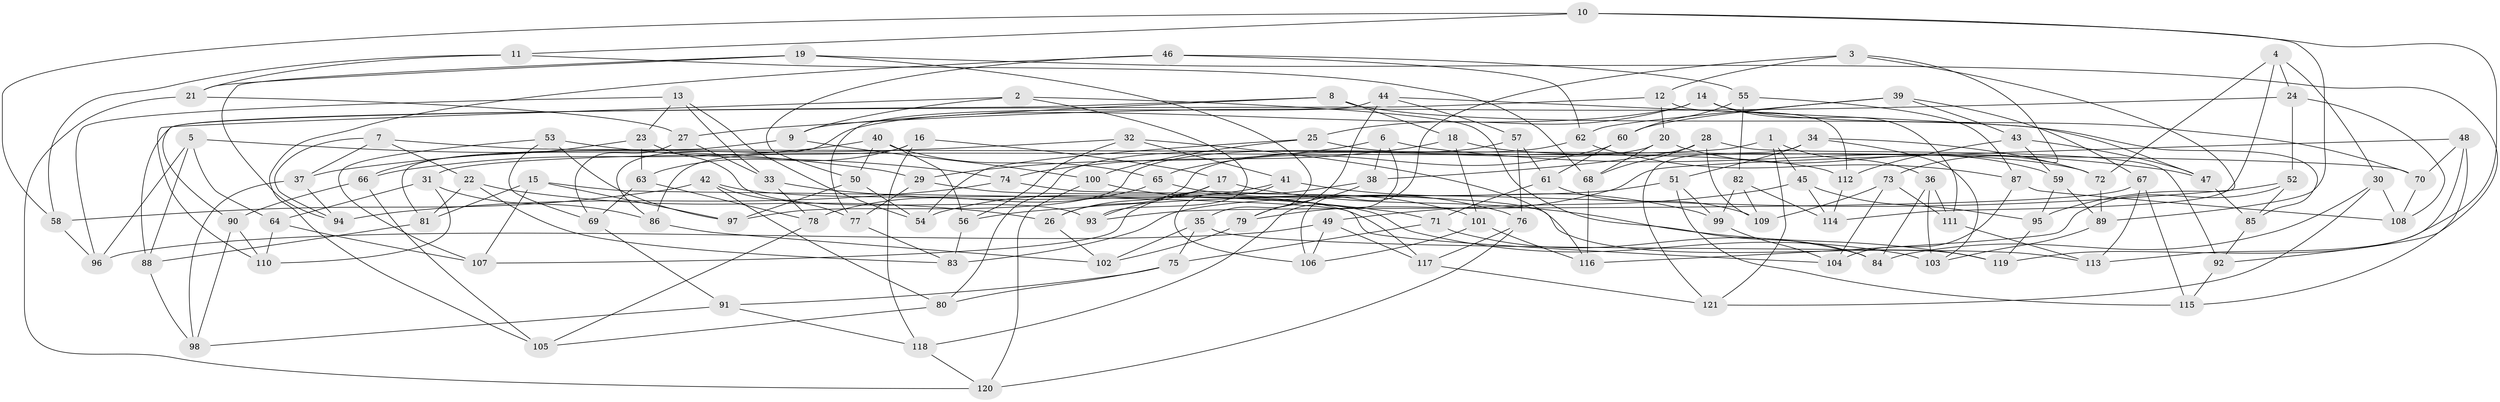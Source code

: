 // coarse degree distribution, {4: 0.3424657534246575, 6: 0.6301369863013698, 5: 0.0273972602739726}
// Generated by graph-tools (version 1.1) at 2025/52/02/27/25 19:52:27]
// undirected, 121 vertices, 242 edges
graph export_dot {
graph [start="1"]
  node [color=gray90,style=filled];
  1;
  2;
  3;
  4;
  5;
  6;
  7;
  8;
  9;
  10;
  11;
  12;
  13;
  14;
  15;
  16;
  17;
  18;
  19;
  20;
  21;
  22;
  23;
  24;
  25;
  26;
  27;
  28;
  29;
  30;
  31;
  32;
  33;
  34;
  35;
  36;
  37;
  38;
  39;
  40;
  41;
  42;
  43;
  44;
  45;
  46;
  47;
  48;
  49;
  50;
  51;
  52;
  53;
  54;
  55;
  56;
  57;
  58;
  59;
  60;
  61;
  62;
  63;
  64;
  65;
  66;
  67;
  68;
  69;
  70;
  71;
  72;
  73;
  74;
  75;
  76;
  77;
  78;
  79;
  80;
  81;
  82;
  83;
  84;
  85;
  86;
  87;
  88;
  89;
  90;
  91;
  92;
  93;
  94;
  95;
  96;
  97;
  98;
  99;
  100;
  101;
  102;
  103;
  104;
  105;
  106;
  107;
  108;
  109;
  110;
  111;
  112;
  113;
  114;
  115;
  116;
  117;
  118;
  119;
  120;
  121;
  1 -- 31;
  1 -- 121;
  1 -- 36;
  1 -- 45;
  2 -- 110;
  2 -- 84;
  2 -- 93;
  2 -- 9;
  3 -- 95;
  3 -- 106;
  3 -- 73;
  3 -- 12;
  4 -- 114;
  4 -- 24;
  4 -- 72;
  4 -- 30;
  5 -- 29;
  5 -- 96;
  5 -- 88;
  5 -- 64;
  6 -- 29;
  6 -- 118;
  6 -- 47;
  6 -- 38;
  7 -- 22;
  7 -- 94;
  7 -- 37;
  7 -- 70;
  8 -- 90;
  8 -- 18;
  8 -- 9;
  8 -- 85;
  9 -- 100;
  9 -- 81;
  10 -- 119;
  10 -- 58;
  10 -- 11;
  10 -- 89;
  11 -- 68;
  11 -- 58;
  11 -- 21;
  12 -- 20;
  12 -- 88;
  12 -- 112;
  13 -- 54;
  13 -- 96;
  13 -- 23;
  13 -- 33;
  14 -- 70;
  14 -- 25;
  14 -- 111;
  14 -- 86;
  15 -- 104;
  15 -- 81;
  15 -- 97;
  15 -- 107;
  16 -- 17;
  16 -- 118;
  16 -- 63;
  16 -- 86;
  17 -- 93;
  17 -- 119;
  17 -- 26;
  18 -- 74;
  18 -- 72;
  18 -- 101;
  19 -- 21;
  19 -- 35;
  19 -- 94;
  19 -- 92;
  20 -- 26;
  20 -- 59;
  20 -- 68;
  21 -- 120;
  21 -- 27;
  22 -- 26;
  22 -- 81;
  22 -- 83;
  23 -- 93;
  23 -- 66;
  23 -- 63;
  24 -- 52;
  24 -- 27;
  24 -- 108;
  25 -- 112;
  25 -- 54;
  25 -- 100;
  26 -- 102;
  27 -- 33;
  27 -- 69;
  28 -- 38;
  28 -- 68;
  28 -- 109;
  28 -- 92;
  29 -- 77;
  29 -- 117;
  30 -- 121;
  30 -- 84;
  30 -- 108;
  31 -- 64;
  31 -- 86;
  31 -- 110;
  32 -- 41;
  32 -- 37;
  32 -- 116;
  32 -- 56;
  33 -- 78;
  33 -- 71;
  34 -- 121;
  34 -- 103;
  34 -- 51;
  34 -- 72;
  35 -- 113;
  35 -- 102;
  35 -- 75;
  36 -- 84;
  36 -- 111;
  36 -- 103;
  37 -- 94;
  37 -- 98;
  38 -- 107;
  38 -- 79;
  39 -- 62;
  39 -- 43;
  39 -- 67;
  39 -- 60;
  40 -- 65;
  40 -- 56;
  40 -- 66;
  40 -- 50;
  41 -- 54;
  41 -- 99;
  41 -- 106;
  42 -- 58;
  42 -- 77;
  42 -- 80;
  42 -- 103;
  43 -- 47;
  43 -- 112;
  43 -- 59;
  44 -- 47;
  44 -- 77;
  44 -- 79;
  44 -- 57;
  45 -- 114;
  45 -- 49;
  45 -- 95;
  46 -- 55;
  46 -- 62;
  46 -- 50;
  46 -- 105;
  47 -- 85;
  48 -- 70;
  48 -- 115;
  48 -- 113;
  48 -- 79;
  49 -- 96;
  49 -- 117;
  49 -- 106;
  50 -- 97;
  50 -- 54;
  51 -- 115;
  51 -- 83;
  51 -- 99;
  52 -- 116;
  52 -- 56;
  52 -- 85;
  53 -- 97;
  53 -- 74;
  53 -- 69;
  53 -- 107;
  55 -- 87;
  55 -- 82;
  55 -- 60;
  56 -- 83;
  57 -- 76;
  57 -- 80;
  57 -- 61;
  58 -- 96;
  59 -- 89;
  59 -- 95;
  60 -- 65;
  60 -- 61;
  61 -- 109;
  61 -- 71;
  62 -- 97;
  62 -- 87;
  63 -- 69;
  63 -- 78;
  64 -- 110;
  64 -- 107;
  65 -- 76;
  65 -- 78;
  66 -- 105;
  66 -- 90;
  67 -- 93;
  67 -- 115;
  67 -- 113;
  68 -- 116;
  69 -- 91;
  70 -- 108;
  71 -- 84;
  71 -- 75;
  72 -- 89;
  73 -- 109;
  73 -- 104;
  73 -- 111;
  74 -- 94;
  74 -- 119;
  75 -- 91;
  75 -- 80;
  76 -- 117;
  76 -- 120;
  77 -- 83;
  78 -- 105;
  79 -- 102;
  80 -- 105;
  81 -- 88;
  82 -- 114;
  82 -- 109;
  82 -- 99;
  85 -- 92;
  86 -- 102;
  87 -- 104;
  87 -- 108;
  88 -- 98;
  89 -- 103;
  90 -- 98;
  90 -- 110;
  91 -- 98;
  91 -- 118;
  92 -- 115;
  95 -- 119;
  99 -- 104;
  100 -- 101;
  100 -- 120;
  101 -- 106;
  101 -- 116;
  111 -- 113;
  112 -- 114;
  117 -- 121;
  118 -- 120;
}
